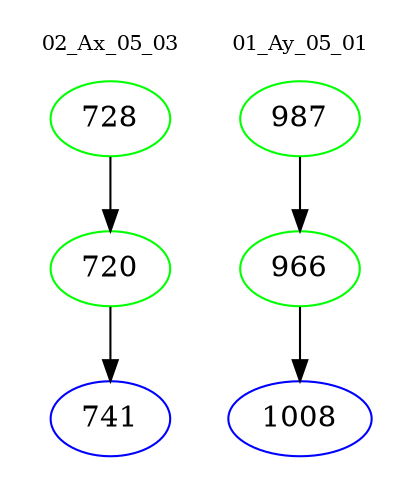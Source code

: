 digraph{
subgraph cluster_0 {
color = white
label = "02_Ax_05_03";
fontsize=10;
T0_728 [label="728", color="green"]
T0_728 -> T0_720 [color="black"]
T0_720 [label="720", color="green"]
T0_720 -> T0_741 [color="black"]
T0_741 [label="741", color="blue"]
}
subgraph cluster_1 {
color = white
label = "01_Ay_05_01";
fontsize=10;
T1_987 [label="987", color="green"]
T1_987 -> T1_966 [color="black"]
T1_966 [label="966", color="green"]
T1_966 -> T1_1008 [color="black"]
T1_1008 [label="1008", color="blue"]
}
}
